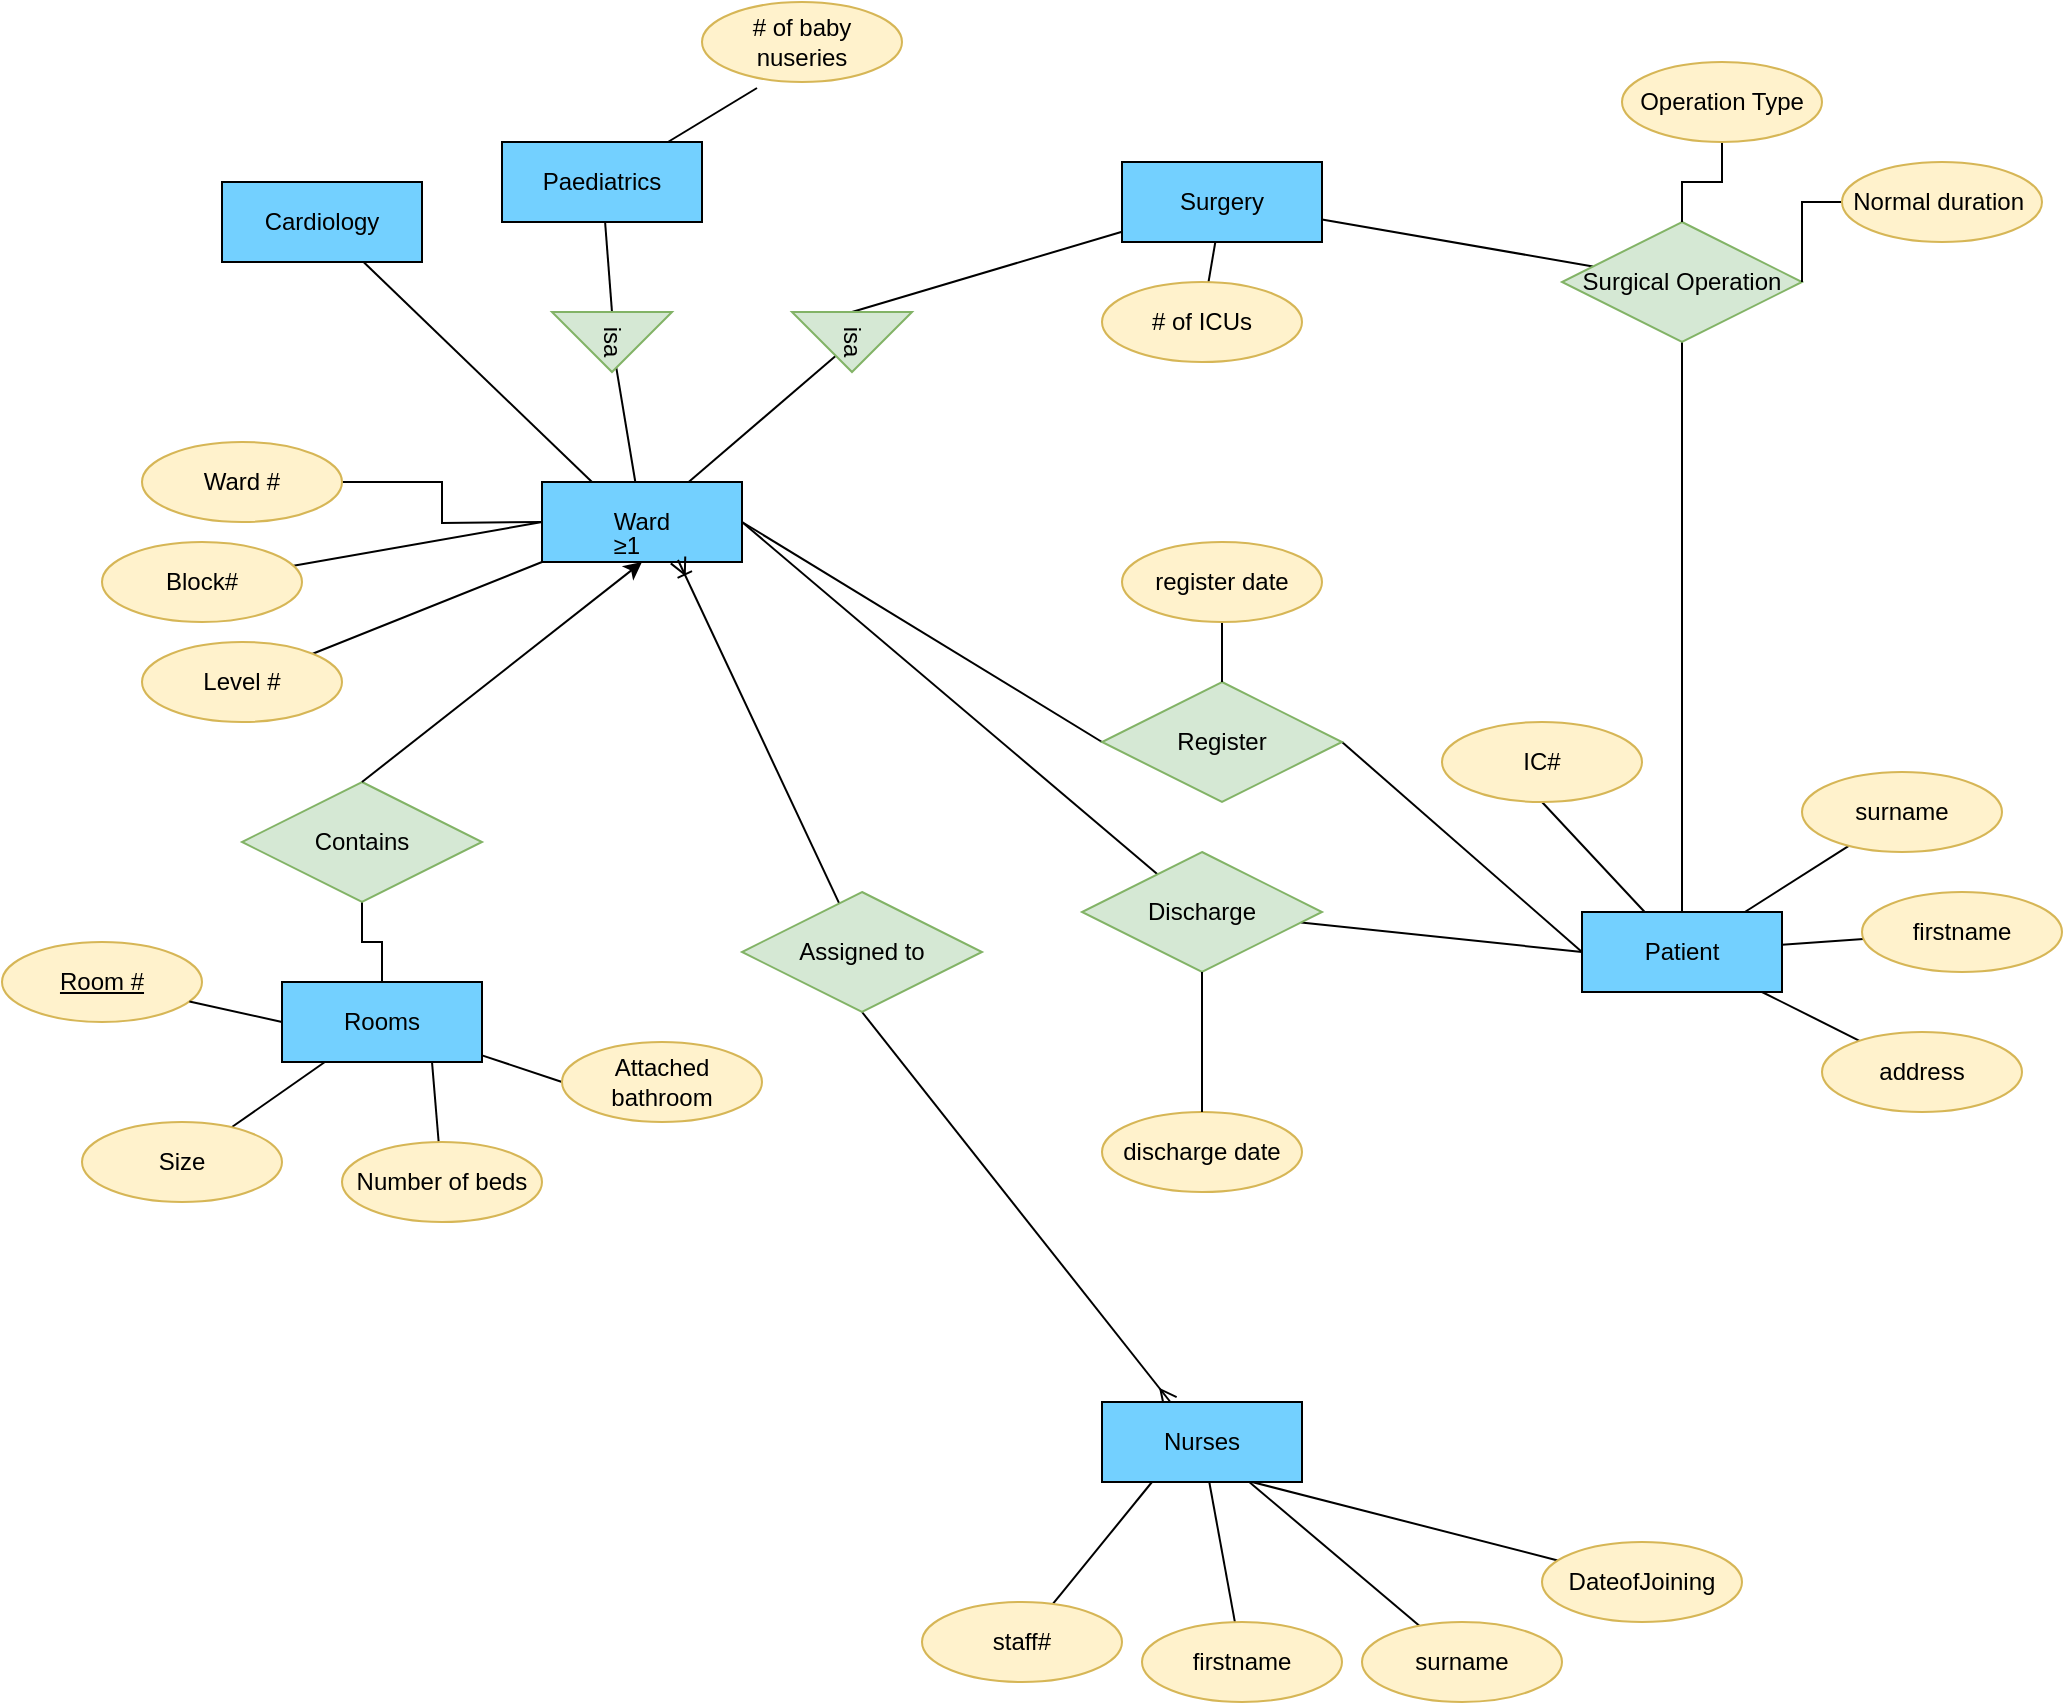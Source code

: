 <mxfile version="20.8.11" type="github">
  <diagram name="Page-1" id="2BYbjc5NV7LEVSSUCPkM">
    <mxGraphModel dx="909" dy="647" grid="1" gridSize="10" guides="1" tooltips="1" connect="1" arrows="1" fold="1" page="1" pageScale="1" pageWidth="850" pageHeight="1100" math="0" shadow="0">
      <root>
        <mxCell id="0" />
        <mxCell id="1" parent="0" />
        <mxCell id="ICiJjnYhTAxnkfr3iMK8-49" style="edgeStyle=none;rounded=0;orthogonalLoop=1;jettySize=auto;html=1;exitX=1;exitY=0.5;exitDx=0;exitDy=0;entryX=0;entryY=0.5;entryDx=0;entryDy=0;startArrow=none;startFill=0;endArrow=none;endFill=0;" parent="1" source="ICiJjnYhTAxnkfr3iMK8-1" target="ICiJjnYhTAxnkfr3iMK8-35" edge="1">
          <mxGeometry relative="1" as="geometry" />
        </mxCell>
        <mxCell id="ICiJjnYhTAxnkfr3iMK8-1" value="Ward" style="whiteSpace=wrap;html=1;align=center;fillColor=#73D0FF;" parent="1" vertex="1">
          <mxGeometry x="310" y="270" width="100" height="40" as="geometry" />
        </mxCell>
        <mxCell id="ICiJjnYhTAxnkfr3iMK8-11" value="" style="edgeStyle=orthogonalEdgeStyle;rounded=0;orthogonalLoop=1;jettySize=auto;html=1;startArrow=none;startFill=0;endArrow=none;endFill=0;" parent="1" source="ICiJjnYhTAxnkfr3iMK8-2" edge="1">
          <mxGeometry relative="1" as="geometry">
            <mxPoint x="310" y="290" as="targetPoint" />
          </mxGeometry>
        </mxCell>
        <mxCell id="ICiJjnYhTAxnkfr3iMK8-2" value="Ward #" style="ellipse;whiteSpace=wrap;html=1;align=center;fillColor=#fff2cc;strokeColor=#d6b656;" parent="1" vertex="1">
          <mxGeometry x="110" y="250" width="100" height="40" as="geometry" />
        </mxCell>
        <mxCell id="ICiJjnYhTAxnkfr3iMK8-30" style="rounded=0;orthogonalLoop=1;jettySize=auto;html=1;startArrow=none;startFill=0;endArrow=none;endFill=0;" parent="1" source="ICiJjnYhTAxnkfr3iMK8-4" target="ICiJjnYhTAxnkfr3iMK8-24" edge="1">
          <mxGeometry relative="1" as="geometry" />
        </mxCell>
        <mxCell id="ICiJjnYhTAxnkfr3iMK8-31" style="rounded=0;orthogonalLoop=1;jettySize=auto;html=1;startArrow=none;startFill=0;endArrow=none;endFill=0;exitX=0.75;exitY=1;exitDx=0;exitDy=0;" parent="1" source="ICiJjnYhTAxnkfr3iMK8-4" target="ICiJjnYhTAxnkfr3iMK8-25" edge="1">
          <mxGeometry relative="1" as="geometry" />
        </mxCell>
        <mxCell id="ICiJjnYhTAxnkfr3iMK8-32" style="rounded=0;orthogonalLoop=1;jettySize=auto;html=1;startArrow=none;startFill=0;endArrow=none;endFill=0;entryX=0;entryY=0.5;entryDx=0;entryDy=0;" parent="1" source="ICiJjnYhTAxnkfr3iMK8-4" target="ICiJjnYhTAxnkfr3iMK8-26" edge="1">
          <mxGeometry relative="1" as="geometry">
            <mxPoint x="320.369" y="567.806" as="targetPoint" />
          </mxGeometry>
        </mxCell>
        <mxCell id="ICiJjnYhTAxnkfr3iMK8-4" value="Rooms" style="whiteSpace=wrap;html=1;align=center;fillColor=#73D0FF;" parent="1" vertex="1">
          <mxGeometry x="180" y="520" width="100" height="40" as="geometry" />
        </mxCell>
        <mxCell id="ICiJjnYhTAxnkfr3iMK8-10" value="" style="edgeStyle=orthogonalEdgeStyle;rounded=0;orthogonalLoop=1;jettySize=auto;html=1;startArrow=none;startFill=0;endArrow=none;endFill=0;" parent="1" source="ICiJjnYhTAxnkfr3iMK8-8" target="ICiJjnYhTAxnkfr3iMK8-4" edge="1">
          <mxGeometry relative="1" as="geometry" />
        </mxCell>
        <mxCell id="ICiJjnYhTAxnkfr3iMK8-8" value="Contains" style="shape=rhombus;perimeter=rhombusPerimeter;whiteSpace=wrap;html=1;align=center;fillColor=#d5e8d4;strokeColor=#82b366;" parent="1" vertex="1">
          <mxGeometry x="160" y="420" width="120" height="60" as="geometry" />
        </mxCell>
        <mxCell id="ICiJjnYhTAxnkfr3iMK8-21" value="" style="endArrow=classic;html=1;rounded=0;exitX=0.5;exitY=0;exitDx=0;exitDy=0;entryX=0.5;entryY=1;entryDx=0;entryDy=0;endFill=1;" parent="1" source="ICiJjnYhTAxnkfr3iMK8-8" target="ICiJjnYhTAxnkfr3iMK8-1" edge="1">
          <mxGeometry relative="1" as="geometry">
            <mxPoint x="400" y="409.5" as="sourcePoint" />
            <mxPoint x="560" y="409.5" as="targetPoint" />
          </mxGeometry>
        </mxCell>
        <mxCell id="ICiJjnYhTAxnkfr3iMK8-22" value="≥1" style="resizable=0;html=1;align=right;verticalAlign=bottom;fillColor=#73D0FF;" parent="ICiJjnYhTAxnkfr3iMK8-21" connectable="0" vertex="1">
          <mxGeometry x="1" relative="1" as="geometry" />
        </mxCell>
        <mxCell id="ICiJjnYhTAxnkfr3iMK8-23" value="&lt;u&gt;Room #&lt;/u&gt;" style="ellipse;whiteSpace=wrap;html=1;align=center;fillColor=#fff2cc;strokeColor=#d6b656;" parent="1" vertex="1">
          <mxGeometry x="40" y="500" width="100" height="40" as="geometry" />
        </mxCell>
        <mxCell id="ICiJjnYhTAxnkfr3iMK8-24" value="Size" style="ellipse;whiteSpace=wrap;html=1;align=center;fillColor=#fff2cc;strokeColor=#d6b656;" parent="1" vertex="1">
          <mxGeometry x="80" y="590" width="100" height="40" as="geometry" />
        </mxCell>
        <mxCell id="ICiJjnYhTAxnkfr3iMK8-25" value="Number of beds" style="ellipse;whiteSpace=wrap;html=1;align=center;fillColor=#fff2cc;strokeColor=#d6b656;" parent="1" vertex="1">
          <mxGeometry x="210" y="600" width="100" height="40" as="geometry" />
        </mxCell>
        <mxCell id="ICiJjnYhTAxnkfr3iMK8-26" value="Attached bathroom" style="ellipse;whiteSpace=wrap;html=1;align=center;fillColor=#fff2cc;strokeColor=#d6b656;" parent="1" vertex="1">
          <mxGeometry x="320" y="550" width="100" height="40" as="geometry" />
        </mxCell>
        <mxCell id="ICiJjnYhTAxnkfr3iMK8-28" value="" style="endArrow=none;html=1;rounded=0;entryX=0;entryY=0.5;entryDx=0;entryDy=0;" parent="1" source="ICiJjnYhTAxnkfr3iMK8-23" target="ICiJjnYhTAxnkfr3iMK8-4" edge="1">
          <mxGeometry relative="1" as="geometry">
            <mxPoint x="140" y="520" as="sourcePoint" />
            <mxPoint x="300" y="520" as="targetPoint" />
          </mxGeometry>
        </mxCell>
        <mxCell id="ICiJjnYhTAxnkfr3iMK8-53" style="edgeStyle=none;rounded=0;orthogonalLoop=1;jettySize=auto;html=1;entryX=0.5;entryY=1;entryDx=0;entryDy=0;startArrow=none;startFill=0;endArrow=none;endFill=0;" parent="1" source="ICiJjnYhTAxnkfr3iMK8-34" target="ICiJjnYhTAxnkfr3iMK8-36" edge="1">
          <mxGeometry relative="1" as="geometry">
            <mxPoint x="840" y="445.0" as="targetPoint" />
          </mxGeometry>
        </mxCell>
        <mxCell id="ICiJjnYhTAxnkfr3iMK8-54" style="edgeStyle=none;rounded=0;orthogonalLoop=1;jettySize=auto;html=1;startArrow=none;startFill=0;endArrow=none;endFill=0;" parent="1" source="ICiJjnYhTAxnkfr3iMK8-34" target="ICiJjnYhTAxnkfr3iMK8-38" edge="1">
          <mxGeometry relative="1" as="geometry" />
        </mxCell>
        <mxCell id="ICiJjnYhTAxnkfr3iMK8-55" style="edgeStyle=none;rounded=0;orthogonalLoop=1;jettySize=auto;html=1;startArrow=none;startFill=0;endArrow=none;endFill=0;" parent="1" source="ICiJjnYhTAxnkfr3iMK8-34" target="ICiJjnYhTAxnkfr3iMK8-37" edge="1">
          <mxGeometry relative="1" as="geometry" />
        </mxCell>
        <mxCell id="ICiJjnYhTAxnkfr3iMK8-56" style="edgeStyle=none;rounded=0;orthogonalLoop=1;jettySize=auto;html=1;startArrow=none;startFill=0;endArrow=none;endFill=0;" parent="1" source="ICiJjnYhTAxnkfr3iMK8-34" target="ICiJjnYhTAxnkfr3iMK8-39" edge="1">
          <mxGeometry relative="1" as="geometry" />
        </mxCell>
        <mxCell id="ICiJjnYhTAxnkfr3iMK8-34" value="Patient" style="whiteSpace=wrap;html=1;align=center;fillColor=#73D0FF;" parent="1" vertex="1">
          <mxGeometry x="830" y="485" width="100" height="40" as="geometry" />
        </mxCell>
        <mxCell id="ICiJjnYhTAxnkfr3iMK8-50" style="edgeStyle=none;rounded=0;orthogonalLoop=1;jettySize=auto;html=1;exitX=1;exitY=0.5;exitDx=0;exitDy=0;entryX=0;entryY=0.5;entryDx=0;entryDy=0;startArrow=none;startFill=0;endArrow=none;endFill=0;" parent="1" source="ICiJjnYhTAxnkfr3iMK8-35" target="ICiJjnYhTAxnkfr3iMK8-34" edge="1">
          <mxGeometry relative="1" as="geometry" />
        </mxCell>
        <mxCell id="ICiJjnYhTAxnkfr3iMK8-35" value="Register" style="shape=rhombus;perimeter=rhombusPerimeter;whiteSpace=wrap;html=1;align=center;fillColor=#d5e8d4;strokeColor=#82b366;" parent="1" vertex="1">
          <mxGeometry x="590" y="370" width="120" height="60" as="geometry" />
        </mxCell>
        <mxCell id="ICiJjnYhTAxnkfr3iMK8-36" value="IC#" style="ellipse;whiteSpace=wrap;html=1;align=center;fillColor=#fff2cc;strokeColor=#d6b656;" parent="1" vertex="1">
          <mxGeometry x="760" y="390" width="100" height="40" as="geometry" />
        </mxCell>
        <mxCell id="ICiJjnYhTAxnkfr3iMK8-37" value="firstname" style="ellipse;whiteSpace=wrap;html=1;align=center;fillColor=#fff2cc;strokeColor=#d6b656;" parent="1" vertex="1">
          <mxGeometry x="970" y="475" width="100" height="40" as="geometry" />
        </mxCell>
        <mxCell id="ICiJjnYhTAxnkfr3iMK8-38" value="surname" style="ellipse;whiteSpace=wrap;html=1;align=center;fillColor=#fff2cc;strokeColor=#d6b656;" parent="1" vertex="1">
          <mxGeometry x="940" y="415" width="100" height="40" as="geometry" />
        </mxCell>
        <mxCell id="ICiJjnYhTAxnkfr3iMK8-39" value="address" style="ellipse;whiteSpace=wrap;html=1;align=center;fillColor=#fff2cc;strokeColor=#d6b656;" parent="1" vertex="1">
          <mxGeometry x="950" y="545" width="100" height="40" as="geometry" />
        </mxCell>
        <mxCell id="ICiJjnYhTAxnkfr3iMK8-51" style="edgeStyle=none;rounded=0;orthogonalLoop=1;jettySize=auto;html=1;entryX=1;entryY=0.5;entryDx=0;entryDy=0;startArrow=none;startFill=0;endArrow=none;endFill=0;" parent="1" source="ICiJjnYhTAxnkfr3iMK8-40" target="ICiJjnYhTAxnkfr3iMK8-1" edge="1">
          <mxGeometry relative="1" as="geometry" />
        </mxCell>
        <mxCell id="ICiJjnYhTAxnkfr3iMK8-52" style="edgeStyle=none;rounded=0;orthogonalLoop=1;jettySize=auto;html=1;entryX=0;entryY=0.5;entryDx=0;entryDy=0;startArrow=none;startFill=0;endArrow=none;endFill=0;" parent="1" source="ICiJjnYhTAxnkfr3iMK8-40" target="ICiJjnYhTAxnkfr3iMK8-34" edge="1">
          <mxGeometry relative="1" as="geometry" />
        </mxCell>
        <mxCell id="ICiJjnYhTAxnkfr3iMK8-40" value="Discharge" style="shape=rhombus;perimeter=rhombusPerimeter;whiteSpace=wrap;html=1;align=center;fillColor=#d5e8d4;strokeColor=#82b366;" parent="1" vertex="1">
          <mxGeometry x="580" y="455" width="120" height="60" as="geometry" />
        </mxCell>
        <mxCell id="ICiJjnYhTAxnkfr3iMK8-41" value="discharge date" style="ellipse;whiteSpace=wrap;html=1;align=center;fillColor=#fff2cc;strokeColor=#d6b656;" parent="1" vertex="1">
          <mxGeometry x="590" y="585" width="100" height="40" as="geometry" />
        </mxCell>
        <mxCell id="ICiJjnYhTAxnkfr3iMK8-42" value="" style="endArrow=none;html=1;rounded=0;entryX=0.5;entryY=1;entryDx=0;entryDy=0;" parent="1" source="ICiJjnYhTAxnkfr3iMK8-41" target="ICiJjnYhTAxnkfr3iMK8-40" edge="1">
          <mxGeometry relative="1" as="geometry">
            <mxPoint x="750" y="640" as="sourcePoint" />
            <mxPoint x="880" y="640" as="targetPoint" />
          </mxGeometry>
        </mxCell>
        <mxCell id="ICiJjnYhTAxnkfr3iMK8-47" style="edgeStyle=none;rounded=0;orthogonalLoop=1;jettySize=auto;html=1;entryX=0.5;entryY=0;entryDx=0;entryDy=0;startArrow=none;startFill=0;endArrow=none;endFill=0;" parent="1" source="ICiJjnYhTAxnkfr3iMK8-45" target="ICiJjnYhTAxnkfr3iMK8-35" edge="1">
          <mxGeometry relative="1" as="geometry" />
        </mxCell>
        <mxCell id="ICiJjnYhTAxnkfr3iMK8-45" value="register date" style="ellipse;whiteSpace=wrap;html=1;align=center;fillColor=#fff2cc;strokeColor=#d6b656;" parent="1" vertex="1">
          <mxGeometry x="600" y="300" width="100" height="40" as="geometry" />
        </mxCell>
        <mxCell id="ICiJjnYhTAxnkfr3iMK8-76" style="edgeStyle=none;rounded=0;orthogonalLoop=1;jettySize=auto;html=1;entryX=0;entryY=0.5;entryDx=0;entryDy=0;strokeColor=default;startArrow=none;startFill=0;endArrow=none;endFill=0;" parent="1" source="ICiJjnYhTAxnkfr3iMK8-59" target="ICiJjnYhTAxnkfr3iMK8-75" edge="1">
          <mxGeometry relative="1" as="geometry" />
        </mxCell>
        <mxCell id="ICiJjnYhTAxnkfr3iMK8-81" style="edgeStyle=none;rounded=0;orthogonalLoop=1;jettySize=auto;html=1;entryX=0.275;entryY=1.075;entryDx=0;entryDy=0;entryPerimeter=0;strokeColor=default;startArrow=none;startFill=0;endArrow=none;endFill=0;" parent="1" source="ICiJjnYhTAxnkfr3iMK8-59" target="ICiJjnYhTAxnkfr3iMK8-61" edge="1">
          <mxGeometry relative="1" as="geometry" />
        </mxCell>
        <mxCell id="ICiJjnYhTAxnkfr3iMK8-59" value="Paediatrics" style="whiteSpace=wrap;html=1;align=center;fillColor=#73D0FF;" parent="1" vertex="1">
          <mxGeometry x="290" y="100" width="100" height="40" as="geometry" />
        </mxCell>
        <mxCell id="ICiJjnYhTAxnkfr3iMK8-79" style="edgeStyle=none;rounded=0;orthogonalLoop=1;jettySize=auto;html=1;entryX=0;entryY=0.5;entryDx=0;entryDy=0;strokeColor=default;startArrow=none;startFill=0;endArrow=none;endFill=0;" parent="1" source="ICiJjnYhTAxnkfr3iMK8-60" target="ICiJjnYhTAxnkfr3iMK8-72" edge="1">
          <mxGeometry relative="1" as="geometry" />
        </mxCell>
        <mxCell id="ICiJjnYhTAxnkfr3iMK8-85" style="edgeStyle=none;rounded=0;orthogonalLoop=1;jettySize=auto;html=1;strokeColor=default;startArrow=none;startFill=0;endArrow=none;endFill=0;" parent="1" source="ICiJjnYhTAxnkfr3iMK8-60" target="ICiJjnYhTAxnkfr3iMK8-84" edge="1">
          <mxGeometry relative="1" as="geometry" />
        </mxCell>
        <mxCell id="ICiJjnYhTAxnkfr3iMK8-60" value="Surgery" style="whiteSpace=wrap;html=1;align=center;fillColor=#73D0FF;" parent="1" vertex="1">
          <mxGeometry x="600" y="110" width="100" height="40" as="geometry" />
        </mxCell>
        <mxCell id="ICiJjnYhTAxnkfr3iMK8-61" value="# of baby nuseries" style="ellipse;whiteSpace=wrap;html=1;align=center;fillColor=#fff2cc;strokeColor=#d6b656;" parent="1" vertex="1">
          <mxGeometry x="390" y="30" width="100" height="40" as="geometry" />
        </mxCell>
        <mxCell id="ICiJjnYhTAxnkfr3iMK8-80" style="edgeStyle=none;rounded=0;orthogonalLoop=1;jettySize=auto;html=1;strokeColor=default;startArrow=none;startFill=0;endArrow=none;endFill=0;" parent="1" source="ICiJjnYhTAxnkfr3iMK8-62" target="ICiJjnYhTAxnkfr3iMK8-60" edge="1">
          <mxGeometry relative="1" as="geometry" />
        </mxCell>
        <mxCell id="ICiJjnYhTAxnkfr3iMK8-62" value="# of ICUs" style="ellipse;whiteSpace=wrap;html=1;align=center;fillColor=#fff2cc;strokeColor=#d6b656;" parent="1" vertex="1">
          <mxGeometry x="590" y="170" width="100" height="40" as="geometry" />
        </mxCell>
        <mxCell id="ICiJjnYhTAxnkfr3iMK8-78" style="edgeStyle=none;rounded=0;orthogonalLoop=1;jettySize=auto;html=1;strokeColor=default;startArrow=none;startFill=0;endArrow=none;endFill=0;" parent="1" source="ICiJjnYhTAxnkfr3iMK8-72" target="ICiJjnYhTAxnkfr3iMK8-1" edge="1">
          <mxGeometry relative="1" as="geometry" />
        </mxCell>
        <mxCell id="ICiJjnYhTAxnkfr3iMK8-72" value="isa" style="triangle;whiteSpace=wrap;html=1;fillColor=#d5e8d4;strokeColor=#82b366;rotation=90;" parent="1" vertex="1">
          <mxGeometry x="450" y="170" width="30" height="60" as="geometry" />
        </mxCell>
        <mxCell id="ICiJjnYhTAxnkfr3iMK8-77" style="edgeStyle=none;rounded=0;orthogonalLoop=1;jettySize=auto;html=1;strokeColor=default;startArrow=none;startFill=0;endArrow=none;endFill=0;" parent="1" source="ICiJjnYhTAxnkfr3iMK8-75" target="ICiJjnYhTAxnkfr3iMK8-1" edge="1">
          <mxGeometry relative="1" as="geometry" />
        </mxCell>
        <mxCell id="ICiJjnYhTAxnkfr3iMK8-75" value="isa" style="triangle;whiteSpace=wrap;html=1;fillColor=#d5e8d4;strokeColor=#82b366;rotation=90;" parent="1" vertex="1">
          <mxGeometry x="330" y="170" width="30" height="60" as="geometry" />
        </mxCell>
        <mxCell id="ICiJjnYhTAxnkfr3iMK8-83" style="edgeStyle=none;rounded=0;orthogonalLoop=1;jettySize=auto;html=1;entryX=0.25;entryY=0;entryDx=0;entryDy=0;strokeColor=default;startArrow=none;startFill=0;endArrow=none;endFill=0;" parent="1" source="ICiJjnYhTAxnkfr3iMK8-82" target="ICiJjnYhTAxnkfr3iMK8-1" edge="1">
          <mxGeometry relative="1" as="geometry" />
        </mxCell>
        <mxCell id="ICiJjnYhTAxnkfr3iMK8-82" value="Cardiology" style="whiteSpace=wrap;html=1;align=center;fillColor=#73D0FF;" parent="1" vertex="1">
          <mxGeometry x="150" y="120" width="100" height="40" as="geometry" />
        </mxCell>
        <mxCell id="ICiJjnYhTAxnkfr3iMK8-86" style="edgeStyle=none;rounded=0;orthogonalLoop=1;jettySize=auto;html=1;strokeColor=default;startArrow=none;startFill=0;endArrow=none;endFill=0;" parent="1" source="ICiJjnYhTAxnkfr3iMK8-84" target="ICiJjnYhTAxnkfr3iMK8-34" edge="1">
          <mxGeometry relative="1" as="geometry">
            <mxPoint x="880" y="260.0" as="targetPoint" />
          </mxGeometry>
        </mxCell>
        <mxCell id="ICiJjnYhTAxnkfr3iMK8-84" value="Surgical Operation" style="shape=rhombus;perimeter=rhombusPerimeter;whiteSpace=wrap;html=1;align=center;fillColor=#d5e8d4;strokeColor=#82b366;" parent="1" vertex="1">
          <mxGeometry x="820" y="140" width="120" height="60" as="geometry" />
        </mxCell>
        <mxCell id="s0g9AZDTexIM-AFnt-F2-9" style="edgeStyle=none;rounded=0;orthogonalLoop=1;jettySize=auto;html=1;entryX=0.5;entryY=1;entryDx=0;entryDy=0;endArrow=none;endFill=0;startArrow=ERmany;startFill=0;" edge="1" parent="1" source="ICiJjnYhTAxnkfr3iMK8-88" target="s0g9AZDTexIM-AFnt-F2-8">
          <mxGeometry relative="1" as="geometry" />
        </mxCell>
        <mxCell id="ICiJjnYhTAxnkfr3iMK8-88" value="Nurses" style="whiteSpace=wrap;html=1;align=center;fillColor=#73D0FF;" parent="1" vertex="1">
          <mxGeometry x="590" y="730" width="100" height="40" as="geometry" />
        </mxCell>
        <mxCell id="ICiJjnYhTAxnkfr3iMK8-93" style="edgeStyle=none;rounded=0;orthogonalLoop=1;jettySize=auto;html=1;entryX=0.25;entryY=1;entryDx=0;entryDy=0;strokeColor=default;startArrow=none;startFill=0;endArrow=none;endFill=0;" parent="1" source="ICiJjnYhTAxnkfr3iMK8-89" target="ICiJjnYhTAxnkfr3iMK8-88" edge="1">
          <mxGeometry relative="1" as="geometry" />
        </mxCell>
        <mxCell id="ICiJjnYhTAxnkfr3iMK8-89" value="staff#" style="ellipse;whiteSpace=wrap;html=1;align=center;fillColor=#fff2cc;strokeColor=#d6b656;" parent="1" vertex="1">
          <mxGeometry x="500" y="830" width="100" height="40" as="geometry" />
        </mxCell>
        <mxCell id="ICiJjnYhTAxnkfr3iMK8-94" style="edgeStyle=none;rounded=0;orthogonalLoop=1;jettySize=auto;html=1;strokeColor=default;startArrow=none;startFill=0;endArrow=none;endFill=0;" parent="1" source="ICiJjnYhTAxnkfr3iMK8-90" target="ICiJjnYhTAxnkfr3iMK8-88" edge="1">
          <mxGeometry relative="1" as="geometry" />
        </mxCell>
        <mxCell id="ICiJjnYhTAxnkfr3iMK8-90" value="firstname" style="ellipse;whiteSpace=wrap;html=1;align=center;fillColor=#fff2cc;strokeColor=#d6b656;" parent="1" vertex="1">
          <mxGeometry x="610" y="840" width="100" height="40" as="geometry" />
        </mxCell>
        <mxCell id="ICiJjnYhTAxnkfr3iMK8-95" style="edgeStyle=none;rounded=0;orthogonalLoop=1;jettySize=auto;html=1;strokeColor=default;startArrow=none;startFill=0;endArrow=none;endFill=0;" parent="1" source="ICiJjnYhTAxnkfr3iMK8-91" target="ICiJjnYhTAxnkfr3iMK8-88" edge="1">
          <mxGeometry relative="1" as="geometry" />
        </mxCell>
        <mxCell id="ICiJjnYhTAxnkfr3iMK8-91" value="surname" style="ellipse;whiteSpace=wrap;html=1;align=center;fillColor=#fff2cc;strokeColor=#d6b656;" parent="1" vertex="1">
          <mxGeometry x="720" y="840" width="100" height="40" as="geometry" />
        </mxCell>
        <mxCell id="ICiJjnYhTAxnkfr3iMK8-96" style="edgeStyle=none;rounded=0;orthogonalLoop=1;jettySize=auto;html=1;entryX=0.75;entryY=1;entryDx=0;entryDy=0;strokeColor=default;startArrow=none;startFill=0;endArrow=none;endFill=0;" parent="1" source="ICiJjnYhTAxnkfr3iMK8-92" target="ICiJjnYhTAxnkfr3iMK8-88" edge="1">
          <mxGeometry relative="1" as="geometry" />
        </mxCell>
        <mxCell id="ICiJjnYhTAxnkfr3iMK8-92" value="DateofJoining" style="ellipse;whiteSpace=wrap;html=1;align=center;fillColor=#fff2cc;strokeColor=#d6b656;" parent="1" vertex="1">
          <mxGeometry x="810" y="800" width="100" height="40" as="geometry" />
        </mxCell>
        <mxCell id="s0g9AZDTexIM-AFnt-F2-3" style="edgeStyle=orthogonalEdgeStyle;rounded=0;orthogonalLoop=1;jettySize=auto;html=1;endArrow=none;endFill=0;" edge="1" parent="1" source="s0g9AZDTexIM-AFnt-F2-1" target="ICiJjnYhTAxnkfr3iMK8-84">
          <mxGeometry relative="1" as="geometry" />
        </mxCell>
        <mxCell id="s0g9AZDTexIM-AFnt-F2-1" value="Operation Type" style="ellipse;whiteSpace=wrap;html=1;align=center;fillColor=#fff2cc;strokeColor=#d6b656;" vertex="1" parent="1">
          <mxGeometry x="850" y="60" width="100" height="40" as="geometry" />
        </mxCell>
        <mxCell id="s0g9AZDTexIM-AFnt-F2-4" style="edgeStyle=orthogonalEdgeStyle;rounded=0;orthogonalLoop=1;jettySize=auto;html=1;entryX=1;entryY=0.5;entryDx=0;entryDy=0;endArrow=none;endFill=0;" edge="1" parent="1" source="s0g9AZDTexIM-AFnt-F2-2" target="ICiJjnYhTAxnkfr3iMK8-84">
          <mxGeometry relative="1" as="geometry" />
        </mxCell>
        <mxCell id="s0g9AZDTexIM-AFnt-F2-2" value="Normal duration&amp;nbsp;" style="ellipse;whiteSpace=wrap;html=1;align=center;fillColor=#fff2cc;strokeColor=#d6b656;" vertex="1" parent="1">
          <mxGeometry x="960" y="110" width="100" height="40" as="geometry" />
        </mxCell>
        <mxCell id="s0g9AZDTexIM-AFnt-F2-10" style="edgeStyle=none;rounded=0;orthogonalLoop=1;jettySize=auto;html=1;entryX=0.68;entryY=0.975;entryDx=0;entryDy=0;entryPerimeter=0;endArrow=ERoneToMany;endFill=0;" edge="1" parent="1" source="s0g9AZDTexIM-AFnt-F2-8" target="ICiJjnYhTAxnkfr3iMK8-1">
          <mxGeometry relative="1" as="geometry" />
        </mxCell>
        <mxCell id="s0g9AZDTexIM-AFnt-F2-8" value="Assigned to" style="shape=rhombus;perimeter=rhombusPerimeter;whiteSpace=wrap;html=1;align=center;fillColor=#d5e8d4;strokeColor=#82b366;" vertex="1" parent="1">
          <mxGeometry x="410" y="475" width="120" height="60" as="geometry" />
        </mxCell>
        <mxCell id="s0g9AZDTexIM-AFnt-F2-15" style="edgeStyle=none;rounded=0;orthogonalLoop=1;jettySize=auto;html=1;entryX=0;entryY=0.5;entryDx=0;entryDy=0;startArrow=none;startFill=0;endArrow=none;endFill=0;" edge="1" parent="1" source="s0g9AZDTexIM-AFnt-F2-11" target="ICiJjnYhTAxnkfr3iMK8-1">
          <mxGeometry relative="1" as="geometry" />
        </mxCell>
        <mxCell id="s0g9AZDTexIM-AFnt-F2-11" value="Block#" style="ellipse;whiteSpace=wrap;html=1;align=center;fillColor=#fff2cc;strokeColor=#d6b656;" vertex="1" parent="1">
          <mxGeometry x="90" y="300" width="100" height="40" as="geometry" />
        </mxCell>
        <mxCell id="s0g9AZDTexIM-AFnt-F2-16" style="edgeStyle=none;rounded=0;orthogonalLoop=1;jettySize=auto;html=1;startArrow=none;startFill=0;endArrow=none;endFill=0;" edge="1" parent="1" source="s0g9AZDTexIM-AFnt-F2-12" target="ICiJjnYhTAxnkfr3iMK8-1">
          <mxGeometry relative="1" as="geometry" />
        </mxCell>
        <mxCell id="s0g9AZDTexIM-AFnt-F2-12" value="Level #" style="ellipse;whiteSpace=wrap;html=1;align=center;fillColor=#fff2cc;strokeColor=#d6b656;" vertex="1" parent="1">
          <mxGeometry x="110" y="350" width="100" height="40" as="geometry" />
        </mxCell>
      </root>
    </mxGraphModel>
  </diagram>
</mxfile>
